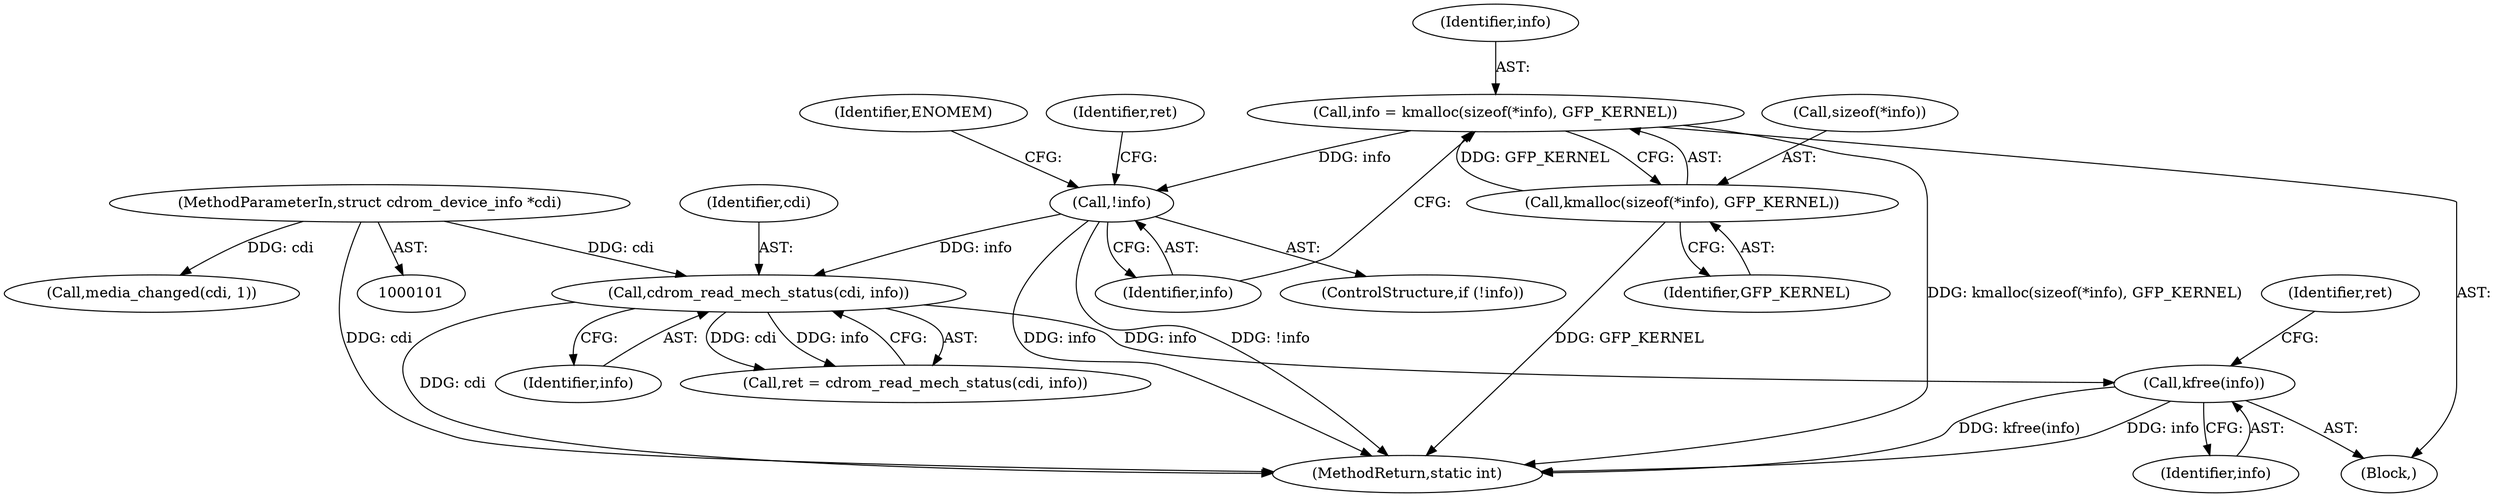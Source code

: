digraph "0_linux_9de4ee40547fd315d4a0ed1dd15a2fa3559ad707@API" {
"1000168" [label="(Call,kfree(info))"];
"1000153" [label="(Call,cdrom_read_mech_status(cdi, info))"];
"1000102" [label="(MethodParameterIn,struct cdrom_device_info *cdi)"];
"1000146" [label="(Call,!info)"];
"1000138" [label="(Call,info = kmalloc(sizeof(*info), GFP_KERNEL))"];
"1000140" [label="(Call,kmalloc(sizeof(*info), GFP_KERNEL))"];
"1000168" [label="(Call,kfree(info))"];
"1000154" [label="(Identifier,cdi)"];
"1000138" [label="(Call,info = kmalloc(sizeof(*info), GFP_KERNEL))"];
"1000155" [label="(Identifier,info)"];
"1000169" [label="(Identifier,info)"];
"1000139" [label="(Identifier,info)"];
"1000171" [label="(Identifier,ret)"];
"1000152" [label="(Identifier,ret)"];
"1000140" [label="(Call,kmalloc(sizeof(*info), GFP_KERNEL))"];
"1000145" [label="(ControlStructure,if (!info))"];
"1000151" [label="(Call,ret = cdrom_read_mech_status(cdi, info))"];
"1000104" [label="(Block,)"];
"1000153" [label="(Call,cdrom_read_mech_status(cdi, info))"];
"1000144" [label="(Identifier,GFP_KERNEL)"];
"1000150" [label="(Identifier,ENOMEM)"];
"1000146" [label="(Call,!info)"];
"1000141" [label="(Call,sizeof(*info))"];
"1000147" [label="(Identifier,info)"];
"1000126" [label="(Call,media_changed(cdi, 1))"];
"1000102" [label="(MethodParameterIn,struct cdrom_device_info *cdi)"];
"1000172" [label="(MethodReturn,static int)"];
"1000168" -> "1000104"  [label="AST: "];
"1000168" -> "1000169"  [label="CFG: "];
"1000169" -> "1000168"  [label="AST: "];
"1000171" -> "1000168"  [label="CFG: "];
"1000168" -> "1000172"  [label="DDG: info"];
"1000168" -> "1000172"  [label="DDG: kfree(info)"];
"1000153" -> "1000168"  [label="DDG: info"];
"1000153" -> "1000151"  [label="AST: "];
"1000153" -> "1000155"  [label="CFG: "];
"1000154" -> "1000153"  [label="AST: "];
"1000155" -> "1000153"  [label="AST: "];
"1000151" -> "1000153"  [label="CFG: "];
"1000153" -> "1000172"  [label="DDG: cdi"];
"1000153" -> "1000151"  [label="DDG: cdi"];
"1000153" -> "1000151"  [label="DDG: info"];
"1000102" -> "1000153"  [label="DDG: cdi"];
"1000146" -> "1000153"  [label="DDG: info"];
"1000102" -> "1000101"  [label="AST: "];
"1000102" -> "1000172"  [label="DDG: cdi"];
"1000102" -> "1000126"  [label="DDG: cdi"];
"1000146" -> "1000145"  [label="AST: "];
"1000146" -> "1000147"  [label="CFG: "];
"1000147" -> "1000146"  [label="AST: "];
"1000150" -> "1000146"  [label="CFG: "];
"1000152" -> "1000146"  [label="CFG: "];
"1000146" -> "1000172"  [label="DDG: !info"];
"1000146" -> "1000172"  [label="DDG: info"];
"1000138" -> "1000146"  [label="DDG: info"];
"1000138" -> "1000104"  [label="AST: "];
"1000138" -> "1000140"  [label="CFG: "];
"1000139" -> "1000138"  [label="AST: "];
"1000140" -> "1000138"  [label="AST: "];
"1000147" -> "1000138"  [label="CFG: "];
"1000138" -> "1000172"  [label="DDG: kmalloc(sizeof(*info), GFP_KERNEL)"];
"1000140" -> "1000138"  [label="DDG: GFP_KERNEL"];
"1000140" -> "1000144"  [label="CFG: "];
"1000141" -> "1000140"  [label="AST: "];
"1000144" -> "1000140"  [label="AST: "];
"1000140" -> "1000172"  [label="DDG: GFP_KERNEL"];
}
